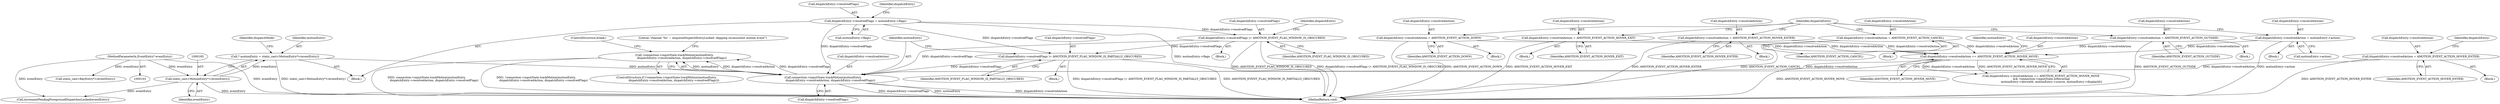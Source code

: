 digraph "0_Android_03a53d1c7765eeb3af0bc34c3dff02ada1953fbf@API" {
"1000309" [label="(Call,!connection->inputState.trackMotion(motionEntry,\n                 dispatchEntry->resolvedAction, dispatchEntry->resolvedFlags))"];
"1000310" [label="(Call,connection->inputState.trackMotion(motionEntry,\n                 dispatchEntry->resolvedAction, dispatchEntry->resolvedFlags))"];
"1000182" [label="(Call,* motionEntry = static_cast<MotionEntry*>(eventEntry))"];
"1000184" [label="(Call,static_cast<MotionEntry*>(eventEntry))"];
"1000105" [label="(MethodParameterIn,EventEntry* eventEntry)"];
"1000252" [label="(Call,dispatchEntry->resolvedAction == AMOTION_EVENT_ACTION_HOVER_MOVE)"];
"1000236" [label="(Call,dispatchEntry->resolvedAction = AMOTION_EVENT_ACTION_DOWN)"];
"1000225" [label="(Call,dispatchEntry->resolvedAction = AMOTION_EVENT_ACTION_CANCEL)"];
"1000192" [label="(Call,dispatchEntry->resolvedAction = AMOTION_EVENT_ACTION_OUTSIDE)"];
"1000203" [label="(Call,dispatchEntry->resolvedAction = AMOTION_EVENT_ACTION_HOVER_EXIT)"];
"1000214" [label="(Call,dispatchEntry->resolvedAction = AMOTION_EVENT_ACTION_HOVER_ENTER)"];
"1000243" [label="(Call,dispatchEntry->resolvedAction = motionEntry->action)"];
"1000272" [label="(Call,dispatchEntry->resolvedAction = AMOTION_EVENT_ACTION_HOVER_ENTER)"];
"1000291" [label="(Call,dispatchEntry->resolvedFlags |= AMOTION_EVENT_FLAG_WINDOW_IS_OBSCURED)"];
"1000277" [label="(Call,dispatchEntry->resolvedFlags = motionEntry->flags)"];
"1000303" [label="(Call,dispatchEntry->resolvedFlags |= AMOTION_EVENT_FLAG_WINDOW_IS_PARTIALLY_OBSCURED)"];
"1000309" [label="(Call,!connection->inputState.trackMotion(motionEntry,\n                 dispatchEntry->resolvedAction, dispatchEntry->resolvedFlags))"];
"1000218" [label="(Identifier,AMOTION_EVENT_ACTION_HOVER_ENTER)"];
"1000278" [label="(Call,dispatchEntry->resolvedFlags)"];
"1000310" [label="(Call,connection->inputState.trackMotion(motionEntry,\n                 dispatchEntry->resolvedAction, dispatchEntry->resolvedFlags))"];
"1000226" [label="(Call,dispatchEntry->resolvedAction)"];
"1000287" [label="(Identifier,dispatchEntry)"];
"1000260" [label="(Identifier,motionEntry)"];
"1000224" [label="(Block,)"];
"1000335" [label="(MethodReturn,void)"];
"1000329" [label="(Call,incrementPendingForegroundDispatchesLocked(eventEntry))"];
"1000272" [label="(Call,dispatchEntry->resolvedAction = AMOTION_EVENT_ACTION_HOVER_ENTER)"];
"1000193" [label="(Call,dispatchEntry->resolvedAction)"];
"1000186" [label="(Identifier,eventEntry)"];
"1000256" [label="(Identifier,AMOTION_EVENT_ACTION_HOVER_MOVE)"];
"1000279" [label="(Identifier,dispatchEntry)"];
"1000243" [label="(Call,dispatchEntry->resolvedAction = motionEntry->action)"];
"1000203" [label="(Call,dispatchEntry->resolvedAction = AMOTION_EVENT_ACTION_HOVER_EXIT)"];
"1000196" [label="(Identifier,AMOTION_EVENT_ACTION_OUTSIDE)"];
"1000207" [label="(Identifier,AMOTION_EVENT_ACTION_HOVER_EXIT)"];
"1000213" [label="(Block,)"];
"1000237" [label="(Call,dispatchEntry->resolvedAction)"];
"1000325" [label="(ControlStructure,break;)"];
"1000202" [label="(Block,)"];
"1000268" [label="(Block,)"];
"1000292" [label="(Call,dispatchEntry->resolvedFlags)"];
"1000281" [label="(Call,motionEntry->flags)"];
"1000182" [label="(Call,* motionEntry = static_cast<MotionEntry*>(eventEntry))"];
"1000315" [label="(Call,dispatchEntry->resolvedFlags)"];
"1000312" [label="(Call,dispatchEntry->resolvedAction)"];
"1000225" [label="(Call,dispatchEntry->resolvedAction = AMOTION_EVENT_ACTION_CANCEL)"];
"1000191" [label="(Block,)"];
"1000244" [label="(Call,dispatchEntry->resolvedAction)"];
"1000295" [label="(Identifier,AMOTION_EVENT_FLAG_WINDOW_IS_OBSCURED)"];
"1000251" [label="(Call,dispatchEntry->resolvedAction == AMOTION_EVENT_ACTION_HOVER_MOVE\n && !connection->inputState.isHovering(\n                        motionEntry->deviceId, motionEntry->source, motionEntry->displayId))"];
"1000302" [label="(Block,)"];
"1000311" [label="(Identifier,motionEntry)"];
"1000276" [label="(Identifier,AMOTION_EVENT_ACTION_HOVER_ENTER)"];
"1000303" [label="(Call,dispatchEntry->resolvedFlags |= AMOTION_EVENT_FLAG_WINDOW_IS_PARTIALLY_OBSCURED)"];
"1000307" [label="(Identifier,AMOTION_EVENT_FLAG_WINDOW_IS_PARTIALLY_OBSCURED)"];
"1000105" [label="(MethodParameterIn,EventEntry* eventEntry)"];
"1000235" [label="(Block,)"];
"1000273" [label="(Call,dispatchEntry->resolvedAction)"];
"1000240" [label="(Identifier,AMOTION_EVENT_ACTION_DOWN)"];
"1000304" [label="(Call,dispatchEntry->resolvedFlags)"];
"1000253" [label="(Call,dispatchEntry->resolvedAction)"];
"1000242" [label="(Block,)"];
"1000189" [label="(Identifier,dispatchMode)"];
"1000214" [label="(Call,dispatchEntry->resolvedAction = AMOTION_EVENT_ACTION_HOVER_ENTER)"];
"1000299" [label="(Identifier,dispatchEntry)"];
"1000277" [label="(Call,dispatchEntry->resolvedFlags = motionEntry->flags)"];
"1000229" [label="(Identifier,AMOTION_EVENT_ACTION_CANCEL)"];
"1000215" [label="(Call,dispatchEntry->resolvedAction)"];
"1000320" [label="(Literal,\"channel '%s' ~ enqueueDispatchEntryLocked: skipping inconsistent motion event\")"];
"1000247" [label="(Call,motionEntry->action)"];
"1000291" [label="(Call,dispatchEntry->resolvedFlags |= AMOTION_EVENT_FLAG_WINDOW_IS_OBSCURED)"];
"1000180" [label="(Block,)"];
"1000236" [label="(Call,dispatchEntry->resolvedAction = AMOTION_EVENT_ACTION_DOWN)"];
"1000192" [label="(Call,dispatchEntry->resolvedAction = AMOTION_EVENT_ACTION_OUTSIDE)"];
"1000308" [label="(ControlStructure,if (!connection->inputState.trackMotion(motionEntry,\n                 dispatchEntry->resolvedAction, dispatchEntry->resolvedFlags)))"];
"1000183" [label="(Identifier,motionEntry)"];
"1000204" [label="(Call,dispatchEntry->resolvedAction)"];
"1000290" [label="(Block,)"];
"1000252" [label="(Call,dispatchEntry->resolvedAction == AMOTION_EVENT_ACTION_HOVER_MOVE)"];
"1000254" [label="(Identifier,dispatchEntry)"];
"1000184" [label="(Call,static_cast<MotionEntry*>(eventEntry))"];
"1000144" [label="(Call,static_cast<KeyEntry*>(eventEntry))"];
"1000309" -> "1000308"  [label="AST: "];
"1000309" -> "1000310"  [label="CFG: "];
"1000310" -> "1000309"  [label="AST: "];
"1000320" -> "1000309"  [label="CFG: "];
"1000325" -> "1000309"  [label="CFG: "];
"1000309" -> "1000335"  [label="DDG: connection->inputState.trackMotion(motionEntry,\n                 dispatchEntry->resolvedAction, dispatchEntry->resolvedFlags)"];
"1000309" -> "1000335"  [label="DDG: !connection->inputState.trackMotion(motionEntry,\n                 dispatchEntry->resolvedAction, dispatchEntry->resolvedFlags)"];
"1000310" -> "1000309"  [label="DDG: motionEntry"];
"1000310" -> "1000309"  [label="DDG: dispatchEntry->resolvedAction"];
"1000310" -> "1000309"  [label="DDG: dispatchEntry->resolvedFlags"];
"1000310" -> "1000315"  [label="CFG: "];
"1000311" -> "1000310"  [label="AST: "];
"1000312" -> "1000310"  [label="AST: "];
"1000315" -> "1000310"  [label="AST: "];
"1000310" -> "1000335"  [label="DDG: dispatchEntry->resolvedAction"];
"1000310" -> "1000335"  [label="DDG: dispatchEntry->resolvedFlags"];
"1000310" -> "1000335"  [label="DDG: motionEntry"];
"1000182" -> "1000310"  [label="DDG: motionEntry"];
"1000252" -> "1000310"  [label="DDG: dispatchEntry->resolvedAction"];
"1000272" -> "1000310"  [label="DDG: dispatchEntry->resolvedAction"];
"1000291" -> "1000310"  [label="DDG: dispatchEntry->resolvedFlags"];
"1000303" -> "1000310"  [label="DDG: dispatchEntry->resolvedFlags"];
"1000277" -> "1000310"  [label="DDG: dispatchEntry->resolvedFlags"];
"1000182" -> "1000180"  [label="AST: "];
"1000182" -> "1000184"  [label="CFG: "];
"1000183" -> "1000182"  [label="AST: "];
"1000184" -> "1000182"  [label="AST: "];
"1000189" -> "1000182"  [label="CFG: "];
"1000182" -> "1000335"  [label="DDG: static_cast<MotionEntry*>(eventEntry)"];
"1000184" -> "1000182"  [label="DDG: eventEntry"];
"1000184" -> "1000186"  [label="CFG: "];
"1000185" -> "1000184"  [label="AST: "];
"1000186" -> "1000184"  [label="AST: "];
"1000184" -> "1000335"  [label="DDG: eventEntry"];
"1000105" -> "1000184"  [label="DDG: eventEntry"];
"1000184" -> "1000329"  [label="DDG: eventEntry"];
"1000105" -> "1000103"  [label="AST: "];
"1000105" -> "1000335"  [label="DDG: eventEntry"];
"1000105" -> "1000144"  [label="DDG: eventEntry"];
"1000105" -> "1000329"  [label="DDG: eventEntry"];
"1000252" -> "1000251"  [label="AST: "];
"1000252" -> "1000256"  [label="CFG: "];
"1000253" -> "1000252"  [label="AST: "];
"1000256" -> "1000252"  [label="AST: "];
"1000260" -> "1000252"  [label="CFG: "];
"1000251" -> "1000252"  [label="CFG: "];
"1000252" -> "1000335"  [label="DDG: AMOTION_EVENT_ACTION_HOVER_MOVE"];
"1000252" -> "1000251"  [label="DDG: dispatchEntry->resolvedAction"];
"1000252" -> "1000251"  [label="DDG: AMOTION_EVENT_ACTION_HOVER_MOVE"];
"1000236" -> "1000252"  [label="DDG: dispatchEntry->resolvedAction"];
"1000225" -> "1000252"  [label="DDG: dispatchEntry->resolvedAction"];
"1000192" -> "1000252"  [label="DDG: dispatchEntry->resolvedAction"];
"1000203" -> "1000252"  [label="DDG: dispatchEntry->resolvedAction"];
"1000214" -> "1000252"  [label="DDG: dispatchEntry->resolvedAction"];
"1000243" -> "1000252"  [label="DDG: dispatchEntry->resolvedAction"];
"1000236" -> "1000235"  [label="AST: "];
"1000236" -> "1000240"  [label="CFG: "];
"1000237" -> "1000236"  [label="AST: "];
"1000240" -> "1000236"  [label="AST: "];
"1000254" -> "1000236"  [label="CFG: "];
"1000236" -> "1000335"  [label="DDG: AMOTION_EVENT_ACTION_DOWN"];
"1000225" -> "1000224"  [label="AST: "];
"1000225" -> "1000229"  [label="CFG: "];
"1000226" -> "1000225"  [label="AST: "];
"1000229" -> "1000225"  [label="AST: "];
"1000254" -> "1000225"  [label="CFG: "];
"1000225" -> "1000335"  [label="DDG: AMOTION_EVENT_ACTION_CANCEL"];
"1000192" -> "1000191"  [label="AST: "];
"1000192" -> "1000196"  [label="CFG: "];
"1000193" -> "1000192"  [label="AST: "];
"1000196" -> "1000192"  [label="AST: "];
"1000254" -> "1000192"  [label="CFG: "];
"1000192" -> "1000335"  [label="DDG: AMOTION_EVENT_ACTION_OUTSIDE"];
"1000203" -> "1000202"  [label="AST: "];
"1000203" -> "1000207"  [label="CFG: "];
"1000204" -> "1000203"  [label="AST: "];
"1000207" -> "1000203"  [label="AST: "];
"1000254" -> "1000203"  [label="CFG: "];
"1000203" -> "1000335"  [label="DDG: AMOTION_EVENT_ACTION_HOVER_EXIT"];
"1000214" -> "1000213"  [label="AST: "];
"1000214" -> "1000218"  [label="CFG: "];
"1000215" -> "1000214"  [label="AST: "];
"1000218" -> "1000214"  [label="AST: "];
"1000254" -> "1000214"  [label="CFG: "];
"1000214" -> "1000335"  [label="DDG: AMOTION_EVENT_ACTION_HOVER_ENTER"];
"1000243" -> "1000242"  [label="AST: "];
"1000243" -> "1000247"  [label="CFG: "];
"1000244" -> "1000243"  [label="AST: "];
"1000247" -> "1000243"  [label="AST: "];
"1000254" -> "1000243"  [label="CFG: "];
"1000243" -> "1000335"  [label="DDG: motionEntry->action"];
"1000272" -> "1000268"  [label="AST: "];
"1000272" -> "1000276"  [label="CFG: "];
"1000273" -> "1000272"  [label="AST: "];
"1000276" -> "1000272"  [label="AST: "];
"1000279" -> "1000272"  [label="CFG: "];
"1000272" -> "1000335"  [label="DDG: AMOTION_EVENT_ACTION_HOVER_ENTER"];
"1000291" -> "1000290"  [label="AST: "];
"1000291" -> "1000295"  [label="CFG: "];
"1000292" -> "1000291"  [label="AST: "];
"1000295" -> "1000291"  [label="AST: "];
"1000299" -> "1000291"  [label="CFG: "];
"1000291" -> "1000335"  [label="DDG: dispatchEntry->resolvedFlags |= AMOTION_EVENT_FLAG_WINDOW_IS_OBSCURED"];
"1000291" -> "1000335"  [label="DDG: AMOTION_EVENT_FLAG_WINDOW_IS_OBSCURED"];
"1000277" -> "1000291"  [label="DDG: dispatchEntry->resolvedFlags"];
"1000291" -> "1000303"  [label="DDG: dispatchEntry->resolvedFlags"];
"1000277" -> "1000180"  [label="AST: "];
"1000277" -> "1000281"  [label="CFG: "];
"1000278" -> "1000277"  [label="AST: "];
"1000281" -> "1000277"  [label="AST: "];
"1000287" -> "1000277"  [label="CFG: "];
"1000277" -> "1000335"  [label="DDG: motionEntry->flags"];
"1000277" -> "1000303"  [label="DDG: dispatchEntry->resolvedFlags"];
"1000303" -> "1000302"  [label="AST: "];
"1000303" -> "1000307"  [label="CFG: "];
"1000304" -> "1000303"  [label="AST: "];
"1000307" -> "1000303"  [label="AST: "];
"1000311" -> "1000303"  [label="CFG: "];
"1000303" -> "1000335"  [label="DDG: dispatchEntry->resolvedFlags |= AMOTION_EVENT_FLAG_WINDOW_IS_PARTIALLY_OBSCURED"];
"1000303" -> "1000335"  [label="DDG: AMOTION_EVENT_FLAG_WINDOW_IS_PARTIALLY_OBSCURED"];
}
